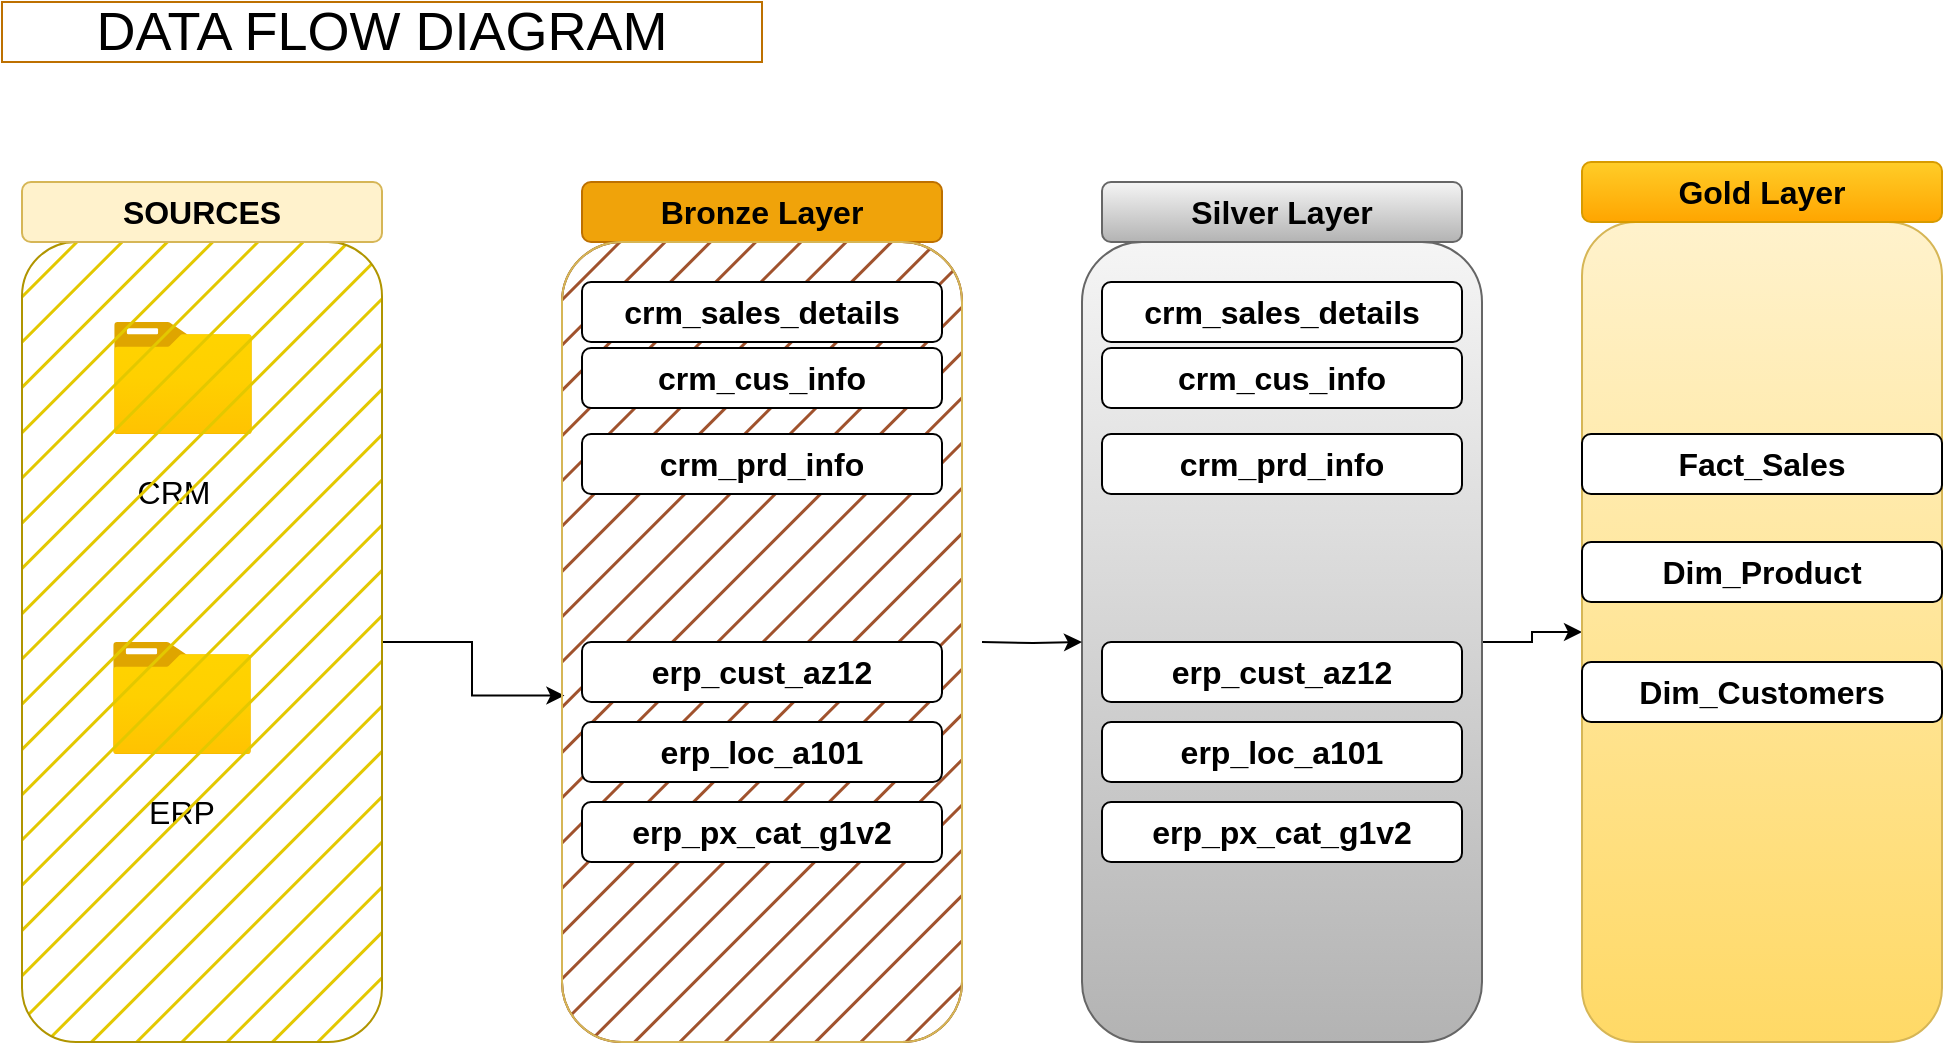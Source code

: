 <mxfile version="28.0.4">
  <diagram name="Page-1" id="Mfh2aXw-oCJR6t4s0Dtq">
    <mxGraphModel dx="1042" dy="660" grid="1" gridSize="10" guides="1" tooltips="1" connect="1" arrows="1" fold="1" page="1" pageScale="1" pageWidth="850" pageHeight="1100" math="0" shadow="0">
      <root>
        <mxCell id="0" />
        <mxCell id="1" parent="0" />
        <mxCell id="Xik6IyyxX8sWY2GpoZtv-3" value="" style="image;aspect=fixed;html=1;points=[];align=center;fontSize=12;image=img/lib/azure2/general/Folder_Blank.svg;" parent="1" vertex="1">
          <mxGeometry x="126" y="170" width="69" height="56.0" as="geometry" />
        </mxCell>
        <mxCell id="Xik6IyyxX8sWY2GpoZtv-4" value="" style="image;aspect=fixed;html=1;points=[];align=center;fontSize=12;image=img/lib/azure2/general/Folder_Blank.svg;" parent="1" vertex="1">
          <mxGeometry x="125.5" y="330" width="69" height="56.0" as="geometry" />
        </mxCell>
        <mxCell id="Xik6IyyxX8sWY2GpoZtv-5" value="&lt;span style=&quot;font-size: 16px;&quot;&gt;CRM&lt;/span&gt;" style="text;html=1;align=center;verticalAlign=middle;whiteSpace=wrap;rounded=0;" parent="1" vertex="1">
          <mxGeometry x="126" y="240" width="60" height="30" as="geometry" />
        </mxCell>
        <mxCell id="Xik6IyyxX8sWY2GpoZtv-6" value="&lt;span style=&quot;font-size: 16px;&quot;&gt;ERP&lt;/span&gt;" style="text;html=1;align=center;verticalAlign=middle;whiteSpace=wrap;rounded=0;" parent="1" vertex="1">
          <mxGeometry x="130" y="400" width="60" height="30" as="geometry" />
        </mxCell>
        <mxCell id="Xik6IyyxX8sWY2GpoZtv-7" value="" style="rounded=1;whiteSpace=wrap;html=1;fillStyle=hatch;fillColor=#a0522d;fontColor=#ffffff;strokeColor=#6D1F00;" parent="1" vertex="1">
          <mxGeometry x="350" y="130" width="200" height="400" as="geometry" />
        </mxCell>
        <mxCell id="Xik6IyyxX8sWY2GpoZtv-8" value="&lt;span style=&quot;font-size: 16px;&quot;&gt;&lt;b&gt;Bronze Layer&lt;/b&gt;&lt;/span&gt;" style="rounded=1;whiteSpace=wrap;html=1;fillColor=#f0a30a;fontColor=#000000;strokeColor=#BD7000;" parent="1" vertex="1">
          <mxGeometry x="360" y="100" width="180" height="30" as="geometry" />
        </mxCell>
        <mxCell id="Xik6IyyxX8sWY2GpoZtv-17" style="edgeStyle=orthogonalEdgeStyle;rounded=0;orthogonalLoop=1;jettySize=auto;html=1;entryX=0.006;entryY=0.567;entryDx=0;entryDy=0;entryPerimeter=0;" parent="1" source="Xik6IyyxX8sWY2GpoZtv-9" target="Xik6IyyxX8sWY2GpoZtv-7" edge="1">
          <mxGeometry relative="1" as="geometry">
            <mxPoint x="290" y="330" as="targetPoint" />
          </mxGeometry>
        </mxCell>
        <mxCell id="Xik6IyyxX8sWY2GpoZtv-9" value="" style="rounded=1;whiteSpace=wrap;html=1;fillStyle=hatch;fillColor=#e3c800;fontColor=#000000;strokeColor=#B09500;" parent="1" vertex="1">
          <mxGeometry x="80" y="130" width="180" height="400" as="geometry" />
        </mxCell>
        <mxCell id="Xik6IyyxX8sWY2GpoZtv-10" value="&lt;font style=&quot;font-size: 16px;&quot;&gt;&lt;b&gt;SOURCES&lt;/b&gt;&lt;/font&gt;" style="rounded=1;whiteSpace=wrap;html=1;fillColor=#fff2cc;strokeColor=#d6b656;" parent="1" vertex="1">
          <mxGeometry x="80" y="100" width="180" height="30" as="geometry" />
        </mxCell>
        <mxCell id="Xik6IyyxX8sWY2GpoZtv-11" value="&lt;span style=&quot;font-size: 16px;&quot;&gt;&lt;b&gt;crm_sales_details&lt;/b&gt;&lt;/span&gt;" style="rounded=1;whiteSpace=wrap;html=1;" parent="1" vertex="1">
          <mxGeometry x="360" y="150" width="180" height="30" as="geometry" />
        </mxCell>
        <mxCell id="Xik6IyyxX8sWY2GpoZtv-12" value="&lt;font style=&quot;font-size: 16px;&quot;&gt;&lt;b&gt;crm_cus_info&lt;/b&gt;&lt;/font&gt;" style="rounded=1;whiteSpace=wrap;html=1;" parent="1" vertex="1">
          <mxGeometry x="360" y="183" width="180" height="30" as="geometry" />
        </mxCell>
        <mxCell id="Xik6IyyxX8sWY2GpoZtv-13" value="&lt;span style=&quot;font-size: 16px;&quot;&gt;&lt;b&gt;crm_prd_info&lt;/b&gt;&lt;/span&gt;" style="rounded=1;whiteSpace=wrap;html=1;" parent="1" vertex="1">
          <mxGeometry x="360" y="226" width="180" height="30" as="geometry" />
        </mxCell>
        <mxCell id="Xik6IyyxX8sWY2GpoZtv-14" value="&lt;span style=&quot;font-size: 16px;&quot;&gt;&lt;b&gt;erp_cust_az12&lt;/b&gt;&lt;/span&gt;" style="rounded=1;whiteSpace=wrap;html=1;" parent="1" vertex="1">
          <mxGeometry x="360" y="330" width="180" height="30" as="geometry" />
        </mxCell>
        <mxCell id="Xik6IyyxX8sWY2GpoZtv-15" value="&lt;font style=&quot;font-size: 16px;&quot;&gt;&lt;b&gt;erp_loc_a101&lt;/b&gt;&lt;/font&gt;" style="rounded=1;whiteSpace=wrap;html=1;" parent="1" vertex="1">
          <mxGeometry x="360" y="370" width="180" height="30" as="geometry" />
        </mxCell>
        <mxCell id="Xik6IyyxX8sWY2GpoZtv-16" value="&lt;font style=&quot;font-size: 16px;&quot;&gt;&lt;b&gt;erp_px_cat_g1v2&lt;/b&gt;&lt;/font&gt;" style="rounded=1;whiteSpace=wrap;html=1;" parent="1" vertex="1">
          <mxGeometry x="360" y="410" width="180" height="30" as="geometry" />
        </mxCell>
        <mxCell id="Xik6IyyxX8sWY2GpoZtv-18" value="DATA FLOW DIAGRAM" style="text;html=1;align=center;verticalAlign=middle;whiteSpace=wrap;rounded=0;fillColor=none;fontColor=#000000;strokeColor=#BD7000;fontSize=27;" parent="1" vertex="1">
          <mxGeometry x="70" y="10" width="380" height="30" as="geometry" />
        </mxCell>
        <mxCell id="HA7Fbnr-nZ5VksZ_BOYl-25" style="edgeStyle=orthogonalEdgeStyle;rounded=0;orthogonalLoop=1;jettySize=auto;html=1;entryX=0;entryY=0.5;entryDx=0;entryDy=0;" edge="1" parent="1" source="HA7Fbnr-nZ5VksZ_BOYl-1" target="HA7Fbnr-nZ5VksZ_BOYl-19">
          <mxGeometry relative="1" as="geometry" />
        </mxCell>
        <mxCell id="HA7Fbnr-nZ5VksZ_BOYl-1" value="" style="rounded=1;whiteSpace=wrap;html=1;fillStyle=hatch;fillColor=#f5f5f5;strokeColor=#666666;gradientColor=#b3b3b3;" vertex="1" parent="1">
          <mxGeometry x="610" y="130" width="200" height="400" as="geometry" />
        </mxCell>
        <mxCell id="HA7Fbnr-nZ5VksZ_BOYl-2" value="&lt;span style=&quot;font-size: 16px;&quot;&gt;&lt;b&gt;Silver Layer&lt;/b&gt;&lt;/span&gt;" style="rounded=1;whiteSpace=wrap;html=1;fillColor=#f5f5f5;strokeColor=#666666;gradientColor=#b3b3b3;" vertex="1" parent="1">
          <mxGeometry x="620" y="100" width="180" height="30" as="geometry" />
        </mxCell>
        <mxCell id="HA7Fbnr-nZ5VksZ_BOYl-3" value="&lt;span style=&quot;font-size: 16px;&quot;&gt;&lt;b&gt;crm_sales_details&lt;/b&gt;&lt;/span&gt;" style="rounded=1;whiteSpace=wrap;html=1;" vertex="1" parent="1">
          <mxGeometry x="620" y="150" width="180" height="30" as="geometry" />
        </mxCell>
        <mxCell id="HA7Fbnr-nZ5VksZ_BOYl-4" value="&lt;font style=&quot;font-size: 16px;&quot;&gt;&lt;b&gt;crm_cus_info&lt;/b&gt;&lt;/font&gt;" style="rounded=1;whiteSpace=wrap;html=1;" vertex="1" parent="1">
          <mxGeometry x="620" y="183" width="180" height="30" as="geometry" />
        </mxCell>
        <mxCell id="HA7Fbnr-nZ5VksZ_BOYl-5" value="&lt;span style=&quot;font-size: 16px;&quot;&gt;&lt;b&gt;crm_prd_info&lt;/b&gt;&lt;/span&gt;" style="rounded=1;whiteSpace=wrap;html=1;" vertex="1" parent="1">
          <mxGeometry x="620" y="226" width="180" height="30" as="geometry" />
        </mxCell>
        <mxCell id="HA7Fbnr-nZ5VksZ_BOYl-6" value="&lt;span style=&quot;font-size: 16px;&quot;&gt;&lt;b&gt;erp_cust_az12&lt;/b&gt;&lt;/span&gt;" style="rounded=1;whiteSpace=wrap;html=1;" vertex="1" parent="1">
          <mxGeometry x="620" y="330" width="180" height="30" as="geometry" />
        </mxCell>
        <mxCell id="HA7Fbnr-nZ5VksZ_BOYl-7" value="&lt;font style=&quot;font-size: 16px;&quot;&gt;&lt;b&gt;erp_loc_a101&lt;/b&gt;&lt;/font&gt;" style="rounded=1;whiteSpace=wrap;html=1;" vertex="1" parent="1">
          <mxGeometry x="620" y="370" width="180" height="30" as="geometry" />
        </mxCell>
        <mxCell id="HA7Fbnr-nZ5VksZ_BOYl-8" value="&lt;font style=&quot;font-size: 16px;&quot;&gt;&lt;b&gt;erp_px_cat_g1v2&lt;/b&gt;&lt;/font&gt;" style="rounded=1;whiteSpace=wrap;html=1;" vertex="1" parent="1">
          <mxGeometry x="620" y="410" width="180" height="30" as="geometry" />
        </mxCell>
        <mxCell id="HA7Fbnr-nZ5VksZ_BOYl-24" style="edgeStyle=orthogonalEdgeStyle;rounded=0;orthogonalLoop=1;jettySize=auto;html=1;entryX=0;entryY=0.5;entryDx=0;entryDy=0;" edge="1" parent="1" target="HA7Fbnr-nZ5VksZ_BOYl-1">
          <mxGeometry relative="1" as="geometry">
            <mxPoint x="560" y="330" as="sourcePoint" />
          </mxGeometry>
        </mxCell>
        <mxCell id="HA7Fbnr-nZ5VksZ_BOYl-9" value="" style="rounded=1;whiteSpace=wrap;html=1;fillStyle=hatch;fillColor=none;strokeColor=#d6b656;gradientColor=#ffd966;" vertex="1" parent="1">
          <mxGeometry x="350" y="130" width="200" height="400" as="geometry" />
        </mxCell>
        <mxCell id="HA7Fbnr-nZ5VksZ_BOYl-19" value="" style="rounded=1;whiteSpace=wrap;html=1;fillColor=#fff2cc;gradientColor=#ffd966;strokeColor=#d6b656;" vertex="1" parent="1">
          <mxGeometry x="860" y="120" width="180" height="410" as="geometry" />
        </mxCell>
        <mxCell id="HA7Fbnr-nZ5VksZ_BOYl-20" value="&lt;span style=&quot;font-size: 16px;&quot;&gt;&lt;b&gt;Gold Layer&lt;/b&gt;&lt;/span&gt;" style="rounded=1;whiteSpace=wrap;html=1;fillColor=#ffcd28;strokeColor=#d79b00;gradientColor=#ffa500;" vertex="1" parent="1">
          <mxGeometry x="860" y="90" width="180" height="30" as="geometry" />
        </mxCell>
        <mxCell id="HA7Fbnr-nZ5VksZ_BOYl-21" value="&lt;span style=&quot;font-size: 16px;&quot;&gt;&lt;b&gt;Fact_Sales&lt;/b&gt;&lt;/span&gt;" style="rounded=1;whiteSpace=wrap;html=1;" vertex="1" parent="1">
          <mxGeometry x="860" y="226" width="180" height="30" as="geometry" />
        </mxCell>
        <mxCell id="HA7Fbnr-nZ5VksZ_BOYl-22" value="&lt;span style=&quot;font-size: 16px;&quot;&gt;&lt;b&gt;Dim_Product&lt;/b&gt;&lt;/span&gt;" style="rounded=1;whiteSpace=wrap;html=1;" vertex="1" parent="1">
          <mxGeometry x="860" y="280" width="180" height="30" as="geometry" />
        </mxCell>
        <mxCell id="HA7Fbnr-nZ5VksZ_BOYl-23" value="&lt;span style=&quot;font-size: 16px;&quot;&gt;&lt;b&gt;Dim_Customers&lt;/b&gt;&lt;/span&gt;" style="rounded=1;whiteSpace=wrap;html=1;" vertex="1" parent="1">
          <mxGeometry x="860" y="340" width="180" height="30" as="geometry" />
        </mxCell>
      </root>
    </mxGraphModel>
  </diagram>
</mxfile>
